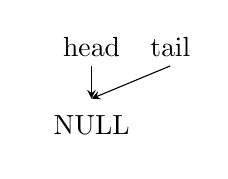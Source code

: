 ﻿\usetikzlibrary{calc,shapes.multipart,chains,arrows}

\begin{tikzpicture}[list/.style={rectangle split, rectangle split parts=2,
    draw, rectangle split horizontal}, >=stealth, start chain]

	\node[on chain,inner sep=6pt] (A) {NULL};
	\node(head) [above of=A] {head};
	\node(tail)  [right of=head] {tail};
	\draw [->] (head.south) -- (A.north);
	\draw[->] (tail.south) -- (A.north);
\end{tikzpicture}

